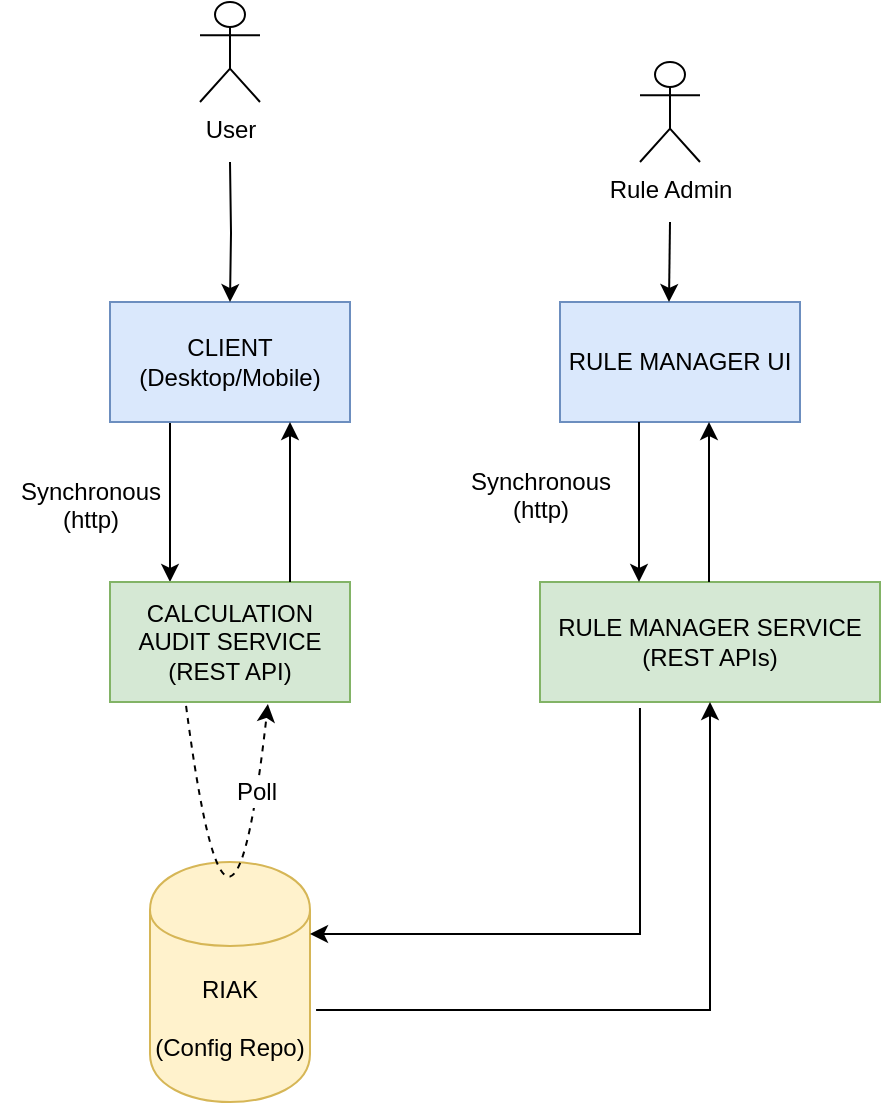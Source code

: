 <mxfile version="10.9.5" type="device"><diagram id="t5-vWvKsPKZLj3rSmobY" name="Page-1"><mxGraphModel dx="1355" dy="827" grid="1" gridSize="10" guides="1" tooltips="1" connect="1" arrows="1" fold="1" page="1" pageScale="1" pageWidth="827" pageHeight="1169" math="0" shadow="0"><root><mxCell id="0"/><mxCell id="1" parent="0"/><mxCell id="fhstSZpA5QjafnH3CfRA-5" style="edgeStyle=orthogonalEdgeStyle;rounded=0;orthogonalLoop=1;jettySize=auto;html=1;exitX=0.25;exitY=1;exitDx=0;exitDy=0;entryX=0.25;entryY=0;entryDx=0;entryDy=0;" parent="1" source="ruGMIHOUewGlTw_czCCX-1" target="ruGMIHOUewGlTw_czCCX-5" edge="1"><mxGeometry relative="1" as="geometry"><mxPoint x="360" y="300" as="targetPoint"/></mxGeometry></mxCell><mxCell id="ruGMIHOUewGlTw_czCCX-1" value="CLIENT (Desktop/Mobile)" style="rounded=0;whiteSpace=wrap;html=1;fillColor=#dae8fc;strokeColor=#6c8ebf;" parent="1" vertex="1"><mxGeometry x="315" y="160" width="120" height="60" as="geometry"/></mxCell><mxCell id="ruGMIHOUewGlTw_czCCX-5" value="CALCULATION AUDIT SERVICE&lt;br&gt;(REST API)" style="rounded=0;whiteSpace=wrap;html=1;fillColor=#d5e8d4;strokeColor=#82b366;" parent="1" vertex="1"><mxGeometry x="315" y="300" width="120" height="60" as="geometry"/></mxCell><mxCell id="ruGMIHOUewGlTw_czCCX-6" value="RIAK&lt;br&gt;&lt;br&gt;(Config Repo)" style="shape=cylinder;whiteSpace=wrap;html=1;boundedLbl=1;backgroundOutline=1;rounded=0;fillColor=#fff2cc;strokeColor=#d6b656;" parent="1" vertex="1"><mxGeometry x="335" y="440" width="80" height="120" as="geometry"/></mxCell><mxCell id="ruGMIHOUewGlTw_czCCX-13" value="" style="endArrow=classic;html=1;exitX=0.75;exitY=0;exitDx=0;exitDy=0;entryX=0.75;entryY=1;entryDx=0;entryDy=0;" parent="1" source="ruGMIHOUewGlTw_czCCX-5" target="ruGMIHOUewGlTw_czCCX-1" edge="1"><mxGeometry width="50" height="50" relative="1" as="geometry"><mxPoint x="360" y="140" as="sourcePoint"/><mxPoint x="360" y="230" as="targetPoint"/></mxGeometry></mxCell><mxCell id="fhstSZpA5QjafnH3CfRA-4" value="" style="edgeStyle=orthogonalEdgeStyle;rounded=0;orthogonalLoop=1;jettySize=auto;html=1;" parent="1" target="ruGMIHOUewGlTw_czCCX-1" edge="1"><mxGeometry relative="1" as="geometry"><mxPoint x="375" y="90" as="sourcePoint"/></mxGeometry></mxCell><mxCell id="fhstSZpA5QjafnH3CfRA-1" value="User&lt;br&gt;" style="shape=umlActor;verticalLabelPosition=bottom;labelBackgroundColor=#ffffff;verticalAlign=top;html=1;outlineConnect=0;" parent="1" vertex="1"><mxGeometry x="360" y="10" width="30" height="50" as="geometry"/></mxCell><mxCell id="HdrED3l68t8PnHA-bTFB-2" value="" style="endArrow=classic;html=1;entryX=0.658;entryY=1.017;entryDx=0;entryDy=0;exitX=0.317;exitY=1.033;exitDx=0;exitDy=0;exitPerimeter=0;entryPerimeter=0;curved=1;dashed=1;arcSize=20;" parent="1" source="ruGMIHOUewGlTw_czCCX-5" target="ruGMIHOUewGlTw_czCCX-5" edge="1"><mxGeometry width="50" height="50" relative="1" as="geometry"><mxPoint x="340" y="362" as="sourcePoint"/><mxPoint x="400" y="370" as="targetPoint"/><Array as="points"><mxPoint x="375" y="530"/></Array></mxGeometry></mxCell><mxCell id="HdrED3l68t8PnHA-bTFB-12" value="Poll" style="text;html=1;resizable=0;points=[];align=center;verticalAlign=middle;labelBackgroundColor=#ffffff;" parent="HdrED3l68t8PnHA-bTFB-2" vertex="1" connectable="0"><mxGeometry x="-0.722" y="29" relative="1" as="geometry"><mxPoint as="offset"/></mxGeometry></mxCell><mxCell id="5Oau0vBGT2fptb7FHM5o-1" value="RULE MANAGER SERVICE&lt;br&gt;(REST APIs)" style="rounded=0;whiteSpace=wrap;html=1;fillColor=#d5e8d4;strokeColor=#82b366;" parent="1" vertex="1"><mxGeometry x="530" y="300" width="170" height="60" as="geometry"/></mxCell><mxCell id="5Oau0vBGT2fptb7FHM5o-2" value="" style="edgeStyle=segmentEdgeStyle;endArrow=none;html=1;startArrow=classic;startFill=1;endFill=0;exitX=1;exitY=0.3;exitDx=0;exitDy=0;rounded=0;entryX=0.294;entryY=1.05;entryDx=0;entryDy=0;entryPerimeter=0;" parent="1" source="ruGMIHOUewGlTw_czCCX-6" target="5Oau0vBGT2fptb7FHM5o-1" edge="1"><mxGeometry width="50" height="50" relative="1" as="geometry"><mxPoint x="590" y="480" as="sourcePoint"/><mxPoint x="640" y="430" as="targetPoint"/></mxGeometry></mxCell><mxCell id="5Oau0vBGT2fptb7FHM5o-4" value="" style="edgeStyle=segmentEdgeStyle;endArrow=classic;html=1;startArrow=none;startFill=0;endFill=1;exitX=1.038;exitY=0.617;exitDx=0;exitDy=0;rounded=0;exitPerimeter=0;" parent="1" source="ruGMIHOUewGlTw_czCCX-6" target="5Oau0vBGT2fptb7FHM5o-1" edge="1"><mxGeometry width="50" height="50" relative="1" as="geometry"><mxPoint x="460" y="513" as="sourcePoint"/><mxPoint x="625" y="400" as="targetPoint"/></mxGeometry></mxCell><mxCell id="5Oau0vBGT2fptb7FHM5o-7" value="RULE MANAGER UI" style="rounded=0;whiteSpace=wrap;html=1;fillColor=#dae8fc;strokeColor=#6c8ebf;" parent="1" vertex="1"><mxGeometry x="540" y="160" width="120" height="60" as="geometry"/></mxCell><mxCell id="5Oau0vBGT2fptb7FHM5o-8" value="Rule Admin" style="shape=umlActor;verticalLabelPosition=bottom;labelBackgroundColor=#ffffff;verticalAlign=top;html=1;outlineConnect=0;" parent="1" vertex="1"><mxGeometry x="580" y="40" width="30" height="50" as="geometry"/></mxCell><mxCell id="5Oau0vBGT2fptb7FHM5o-15" value="" style="endArrow=classic;html=1;exitX=0.75;exitY=0;exitDx=0;exitDy=0;entryX=0.75;entryY=1;entryDx=0;entryDy=0;" parent="1" edge="1"><mxGeometry width="50" height="50" relative="1" as="geometry"><mxPoint x="614.5" y="300" as="sourcePoint"/><mxPoint x="614.5" y="220" as="targetPoint"/></mxGeometry></mxCell><mxCell id="5Oau0vBGT2fptb7FHM5o-16" value="" style="endArrow=none;html=1;exitX=0.75;exitY=0;exitDx=0;exitDy=0;entryX=0.75;entryY=1;entryDx=0;entryDy=0;startArrow=classic;startFill=1;endFill=0;" parent="1" edge="1"><mxGeometry width="50" height="50" relative="1" as="geometry"><mxPoint x="579.5" y="300" as="sourcePoint"/><mxPoint x="579.5" y="220" as="targetPoint"/></mxGeometry></mxCell><mxCell id="5Oau0vBGT2fptb7FHM5o-18" value="" style="endArrow=none;html=1;exitX=0.75;exitY=0;exitDx=0;exitDy=0;startArrow=classic;startFill=1;endFill=0;" parent="1" edge="1"><mxGeometry width="50" height="50" relative="1" as="geometry"><mxPoint x="594.5" y="160" as="sourcePoint"/><mxPoint x="595" y="120" as="targetPoint"/></mxGeometry></mxCell><mxCell id="5Oau0vBGT2fptb7FHM5o-19" value="Synchronous &lt;br&gt;(http)" style="text;html=1;resizable=0;points=[];autosize=1;align=center;verticalAlign=top;spacingTop=-4;" parent="1" vertex="1"><mxGeometry x="260" y="245" width="90" height="30" as="geometry"/></mxCell><mxCell id="5Oau0vBGT2fptb7FHM5o-20" value="Synchronous &lt;br&gt;(http)" style="text;html=1;resizable=0;points=[];autosize=1;align=center;verticalAlign=top;spacingTop=-4;" parent="1" vertex="1"><mxGeometry x="485" y="240" width="90" height="30" as="geometry"/></mxCell></root></mxGraphModel></diagram></mxfile>